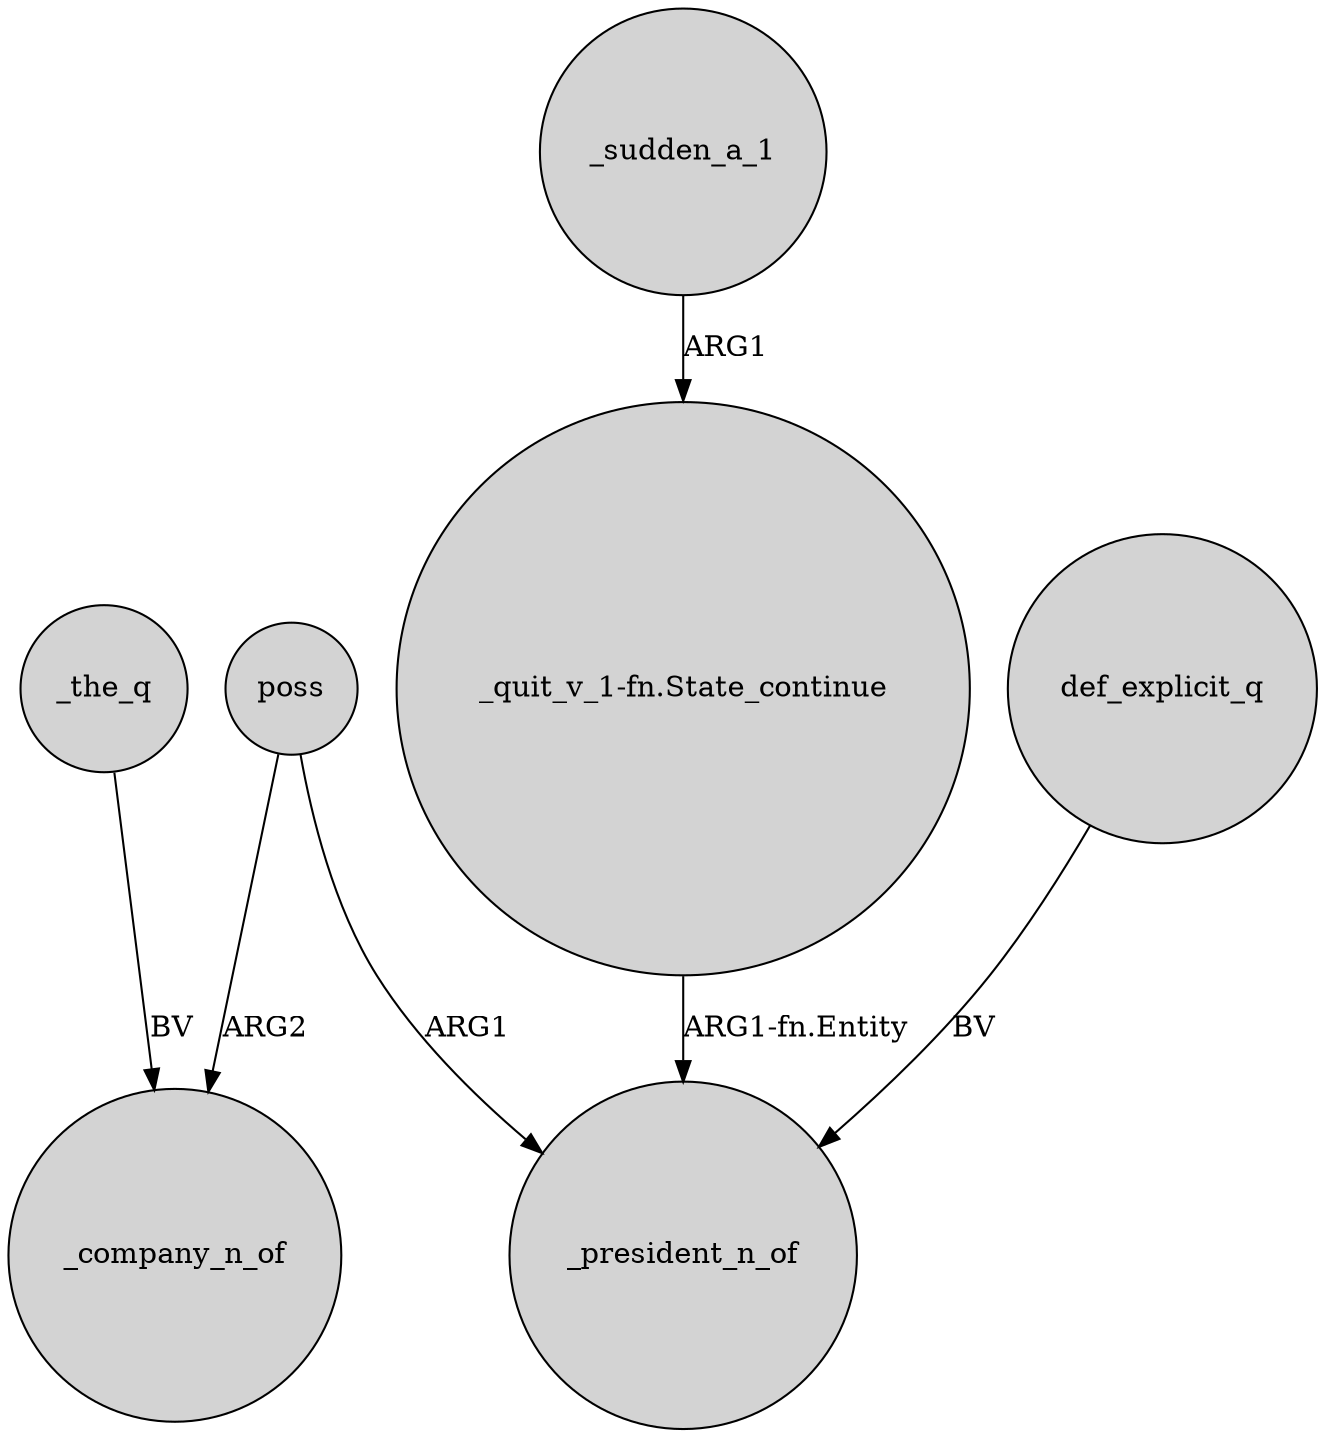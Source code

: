 digraph {
	node [shape=circle style=filled]
	"_quit_v_1-fn.State_continue" -> _president_n_of [label="ARG1-fn.Entity"]
	poss -> _president_n_of [label=ARG1]
	_sudden_a_1 -> "_quit_v_1-fn.State_continue" [label=ARG1]
	_the_q -> _company_n_of [label=BV]
	def_explicit_q -> _president_n_of [label=BV]
	poss -> _company_n_of [label=ARG2]
}
